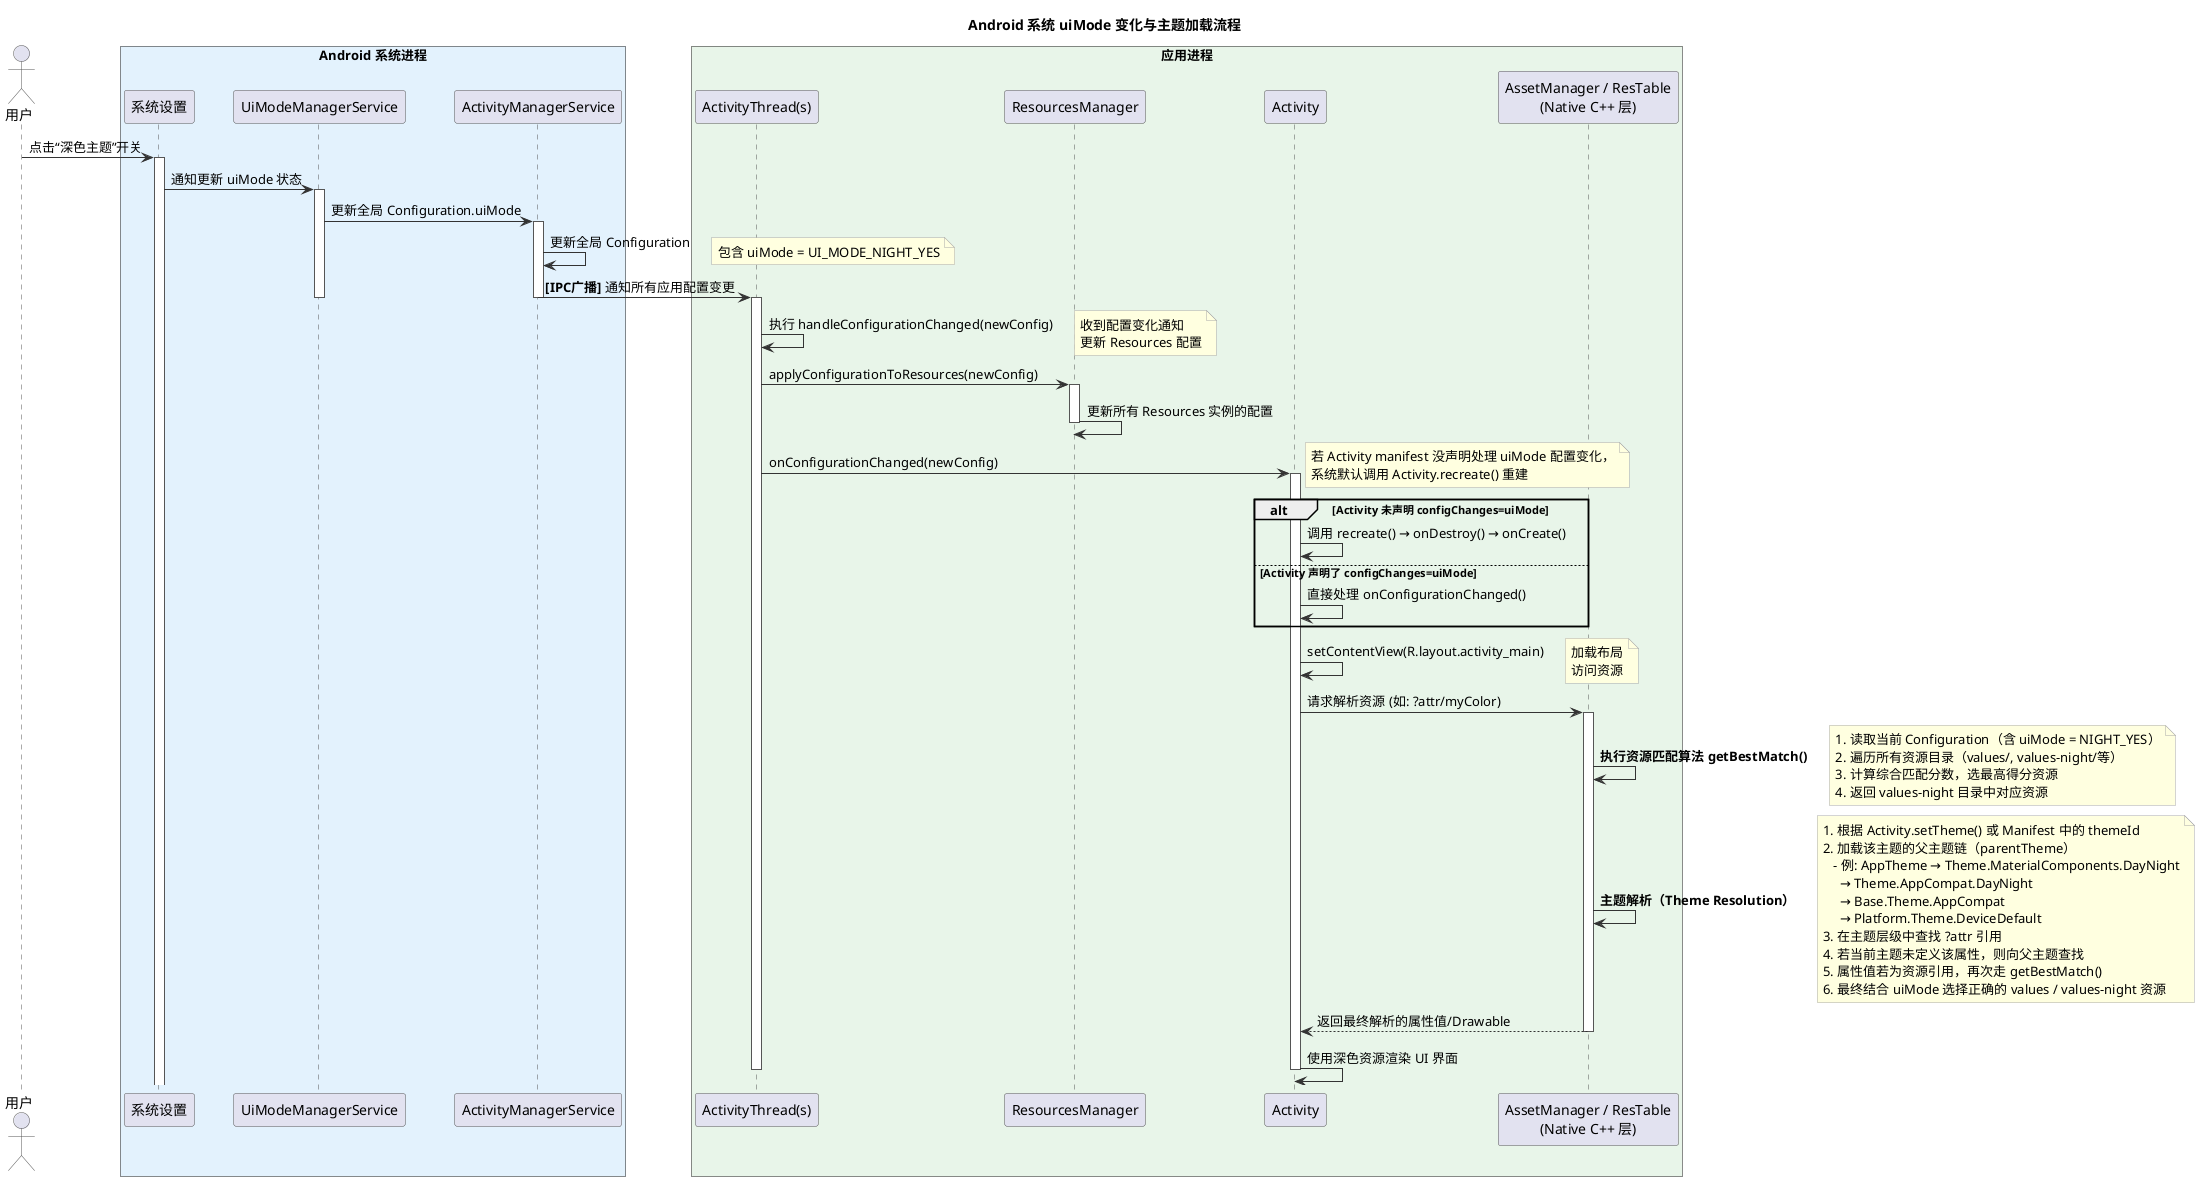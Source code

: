 @startuml
skinparam defaultFontColor #000000
skinparam shadowing false
skinparam sequence {
    LifeLineBorderColor #555555
    ActorBorderColor #555555
    ParticipantBorderColor #555555
    ArrowColor #333333
}
skinparam note {
    BackgroundColor #FFFFE0
    BorderColor #A8A8A8
}

title Android 系统 uiMode 变化与主题加载流程

actor "用户" as User

box "Android 系统进程" #E3F2FD
    participant "系统设置" as Settings
    participant "UiModeManagerService" as UiModeMgr
    participant "ActivityManagerService" as AMS
end box

box "应用进程" #E8F5E9
    participant "ActivityThread(s)" as AppThread
    participant "ResourcesManager" as ResManager
    participant "Activity" as AppActivity
    participant "AssetManager / ResTable\n(Native C++ 层)" as NativeLib
end box

User -> Settings: 点击“深色主题”开关
activate Settings

Settings -> UiModeMgr: 通知更新 uiMode 状态
activate UiModeMgr

UiModeMgr -> AMS: 更新全局 Configuration.uiMode
activate AMS

AMS -> AMS: 更新全局 Configuration
note right
  包含 uiMode = UI_MODE_NIGHT_YES
end note
AMS -> AppThread: **[IPC广播]** 通知所有应用配置变更
deactivate AMS
deactivate UiModeMgr

activate AppThread

AppThread -> AppThread: 执行 handleConfigurationChanged(newConfig)
note right
  收到配置变化通知
  更新 Resources 配置
end note

AppThread -> ResManager: applyConfigurationToResources(newConfig)
activate ResManager
ResManager -> ResManager: 更新所有 Resources 实例的配置
deactivate ResManager

AppThread -> AppActivity: onConfigurationChanged(newConfig)
activate AppActivity
note right
  若 Activity manifest 没声明处理 uiMode 配置变化，
  系统默认调用 Activity.recreate() 重建
end note

alt Activity 未声明 configChanges=uiMode
    AppActivity -> AppActivity: 调用 recreate() → onDestroy() → onCreate()
else Activity 声明了 configChanges=uiMode
    AppActivity -> AppActivity: 直接处理 onConfigurationChanged()
end

AppActivity -> AppActivity: setContentView(R.layout.activity_main)
note right
  加载布局
  访问资源
end note

AppActivity -> NativeLib: 请求解析资源 (如: ?attr/myColor)
activate NativeLib

NativeLib -> NativeLib: **执行资源匹配算法 getBestMatch()**
note right
  1. 读取当前 Configuration（含 uiMode = NIGHT_YES）
  2. 遍历所有资源目录（values/, values-night/等）
  3. 计算综合匹配分数，选最高得分资源
  4. 返回 values-night 目录中对应资源
end note

NativeLib -> NativeLib: **主题解析（Theme Resolution）**
note right
  1. 根据 Activity.setTheme() 或 Manifest 中的 themeId
  2. 加载该主题的父主题链（parentTheme）
     - 例: AppTheme → Theme.MaterialComponents.DayNight
       → Theme.AppCompat.DayNight
       → Base.Theme.AppCompat
       → Platform.Theme.DeviceDefault
  3. 在主题层级中查找 ?attr 引用
  4. 若当前主题未定义该属性，则向父主题查找
  5. 属性值若为资源引用，再次走 getBestMatch()
  6. 最终结合 uiMode 选择正确的 values / values-night 资源
end note

NativeLib --> AppActivity: 返回最终解析的属性值/Drawable
deactivate NativeLib

AppActivity -> AppActivity: 使用深色资源渲染 UI 界面
deactivate AppActivity
deactivate AppThread

@enduml
